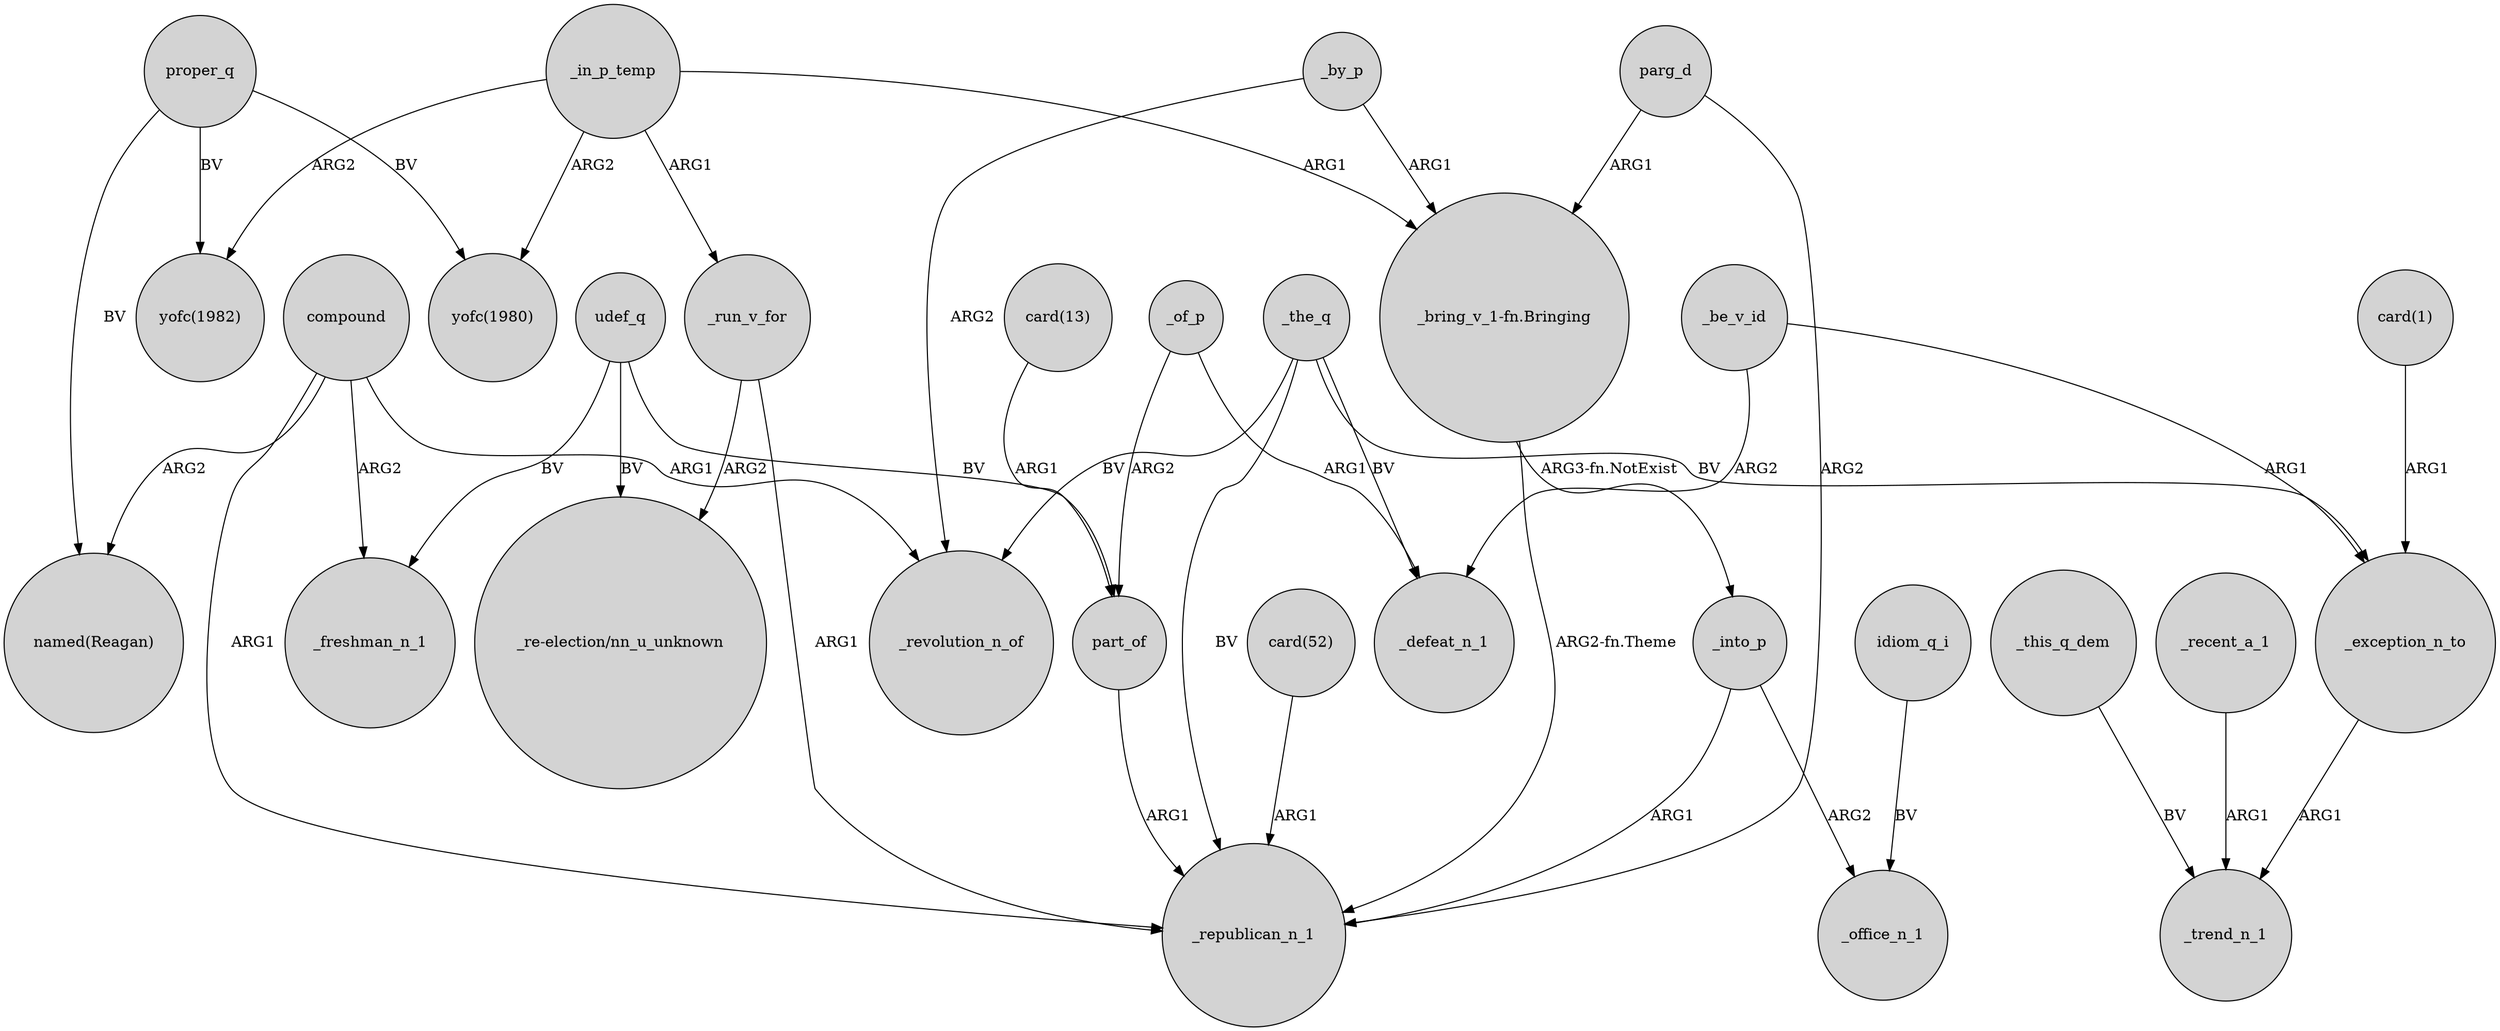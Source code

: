 digraph {
	node [shape=circle style=filled]
	proper_q -> "yofc(1982)" [label=BV]
	_be_v_id -> _exception_n_to [label=ARG1]
	udef_q -> part_of [label=BV]
	_into_p -> _republican_n_1 [label=ARG1]
	_this_q_dem -> _trend_n_1 [label=BV]
	_in_p_temp -> "yofc(1980)" [label=ARG2]
	_by_p -> "_bring_v_1-fn.Bringing" [label=ARG1]
	"card(52)" -> _republican_n_1 [label=ARG1]
	_be_v_id -> _defeat_n_1 [label=ARG2]
	idiom_q_i -> _office_n_1 [label=BV]
	compound -> _freshman_n_1 [label=ARG2]
	_by_p -> _revolution_n_of [label=ARG2]
	_of_p -> _defeat_n_1 [label=ARG1]
	compound -> _republican_n_1 [label=ARG1]
	"card(1)" -> _exception_n_to [label=ARG1]
	_of_p -> part_of [label=ARG2]
	parg_d -> "_bring_v_1-fn.Bringing" [label=ARG1]
	_run_v_for -> "_re-election/nn_u_unknown" [label=ARG2]
	_the_q -> _defeat_n_1 [label=BV]
	_the_q -> _exception_n_to [label=BV]
	_the_q -> _revolution_n_of [label=BV]
	compound -> _revolution_n_of [label=ARG1]
	part_of -> _republican_n_1 [label=ARG1]
	parg_d -> _republican_n_1 [label=ARG2]
	_into_p -> _office_n_1 [label=ARG2]
	_run_v_for -> _republican_n_1 [label=ARG1]
	"_bring_v_1-fn.Bringing" -> _republican_n_1 [label="ARG2-fn.Theme"]
	_in_p_temp -> "_bring_v_1-fn.Bringing" [label=ARG1]
	"_bring_v_1-fn.Bringing" -> _into_p [label="ARG3-fn.NotExist"]
	udef_q -> _freshman_n_1 [label=BV]
	proper_q -> "yofc(1980)" [label=BV]
	_the_q -> _republican_n_1 [label=BV]
	_in_p_temp -> "yofc(1982)" [label=ARG2]
	_exception_n_to -> _trend_n_1 [label=ARG1]
	proper_q -> "named(Reagan)" [label=BV]
	compound -> "named(Reagan)" [label=ARG2]
	udef_q -> "_re-election/nn_u_unknown" [label=BV]
	_in_p_temp -> _run_v_for [label=ARG1]
	_recent_a_1 -> _trend_n_1 [label=ARG1]
	"card(13)" -> part_of [label=ARG1]
}
